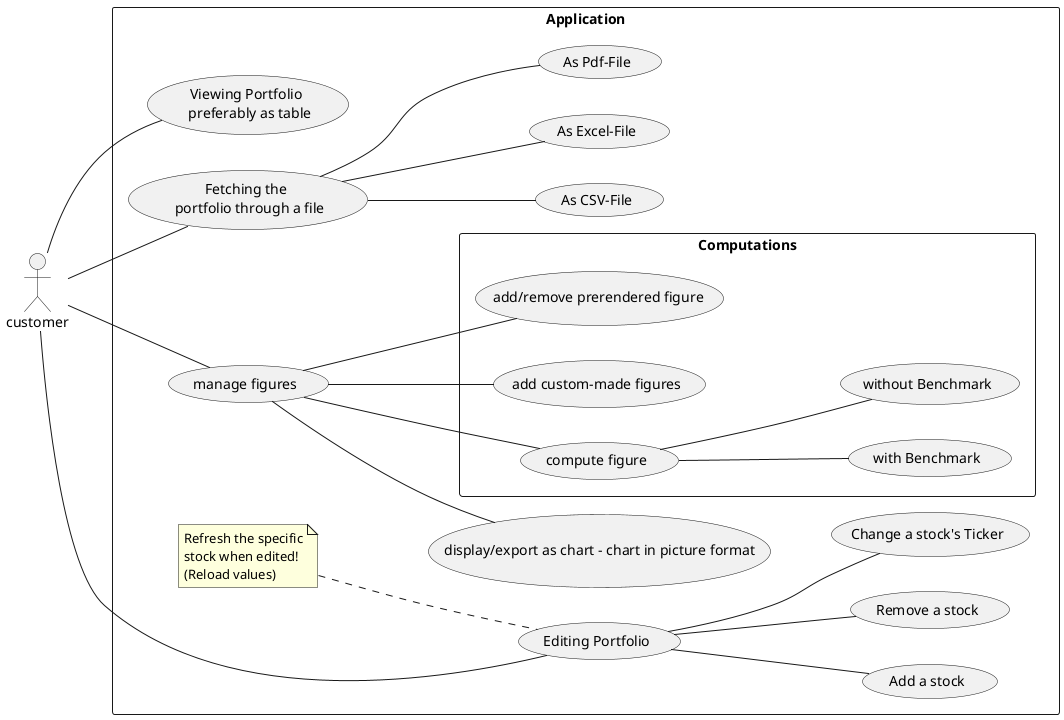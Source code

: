 @startuml
left to right direction
skinparam packageStyle rectangle

actor customer



rectangle Application {
customer -- (UC1)
customer -- (UC3)
customer -- (UC2)
customer -- (UC5)
(UC3) -- (Add a stock)
(UC3) -- (Remove a stock)
(UC3) -- (Change a stock's Ticker)

note left of (UC3)
    Refresh the specific
    stock when edited!
    (Reload values)
end note

(UC2) -- (As CSV-File)
(UC2) -- (As Excel-File)
(UC2) -- (As Pdf-File)
rectangle Computations {


(UC5) -- (add/remove prerendered figure)
(UC5) -- (add custom-made figures)
(UC5) -- (UC6)
(UC6) -- (with Benchmark)
(UC6) -- (without Benchmark)


usecase UC6 as "compute figure"
usecase UC5 as "manage figures"

}
(UC5) -- (display/export as chart - chart in picture format)
usecase UC1 as "Viewing Portfolio \n preferably as table"

usecase UC2 as "Fetching the \n portfolio through a file"

usecase UC3 as "Editing Portfolio"
}










@enduml